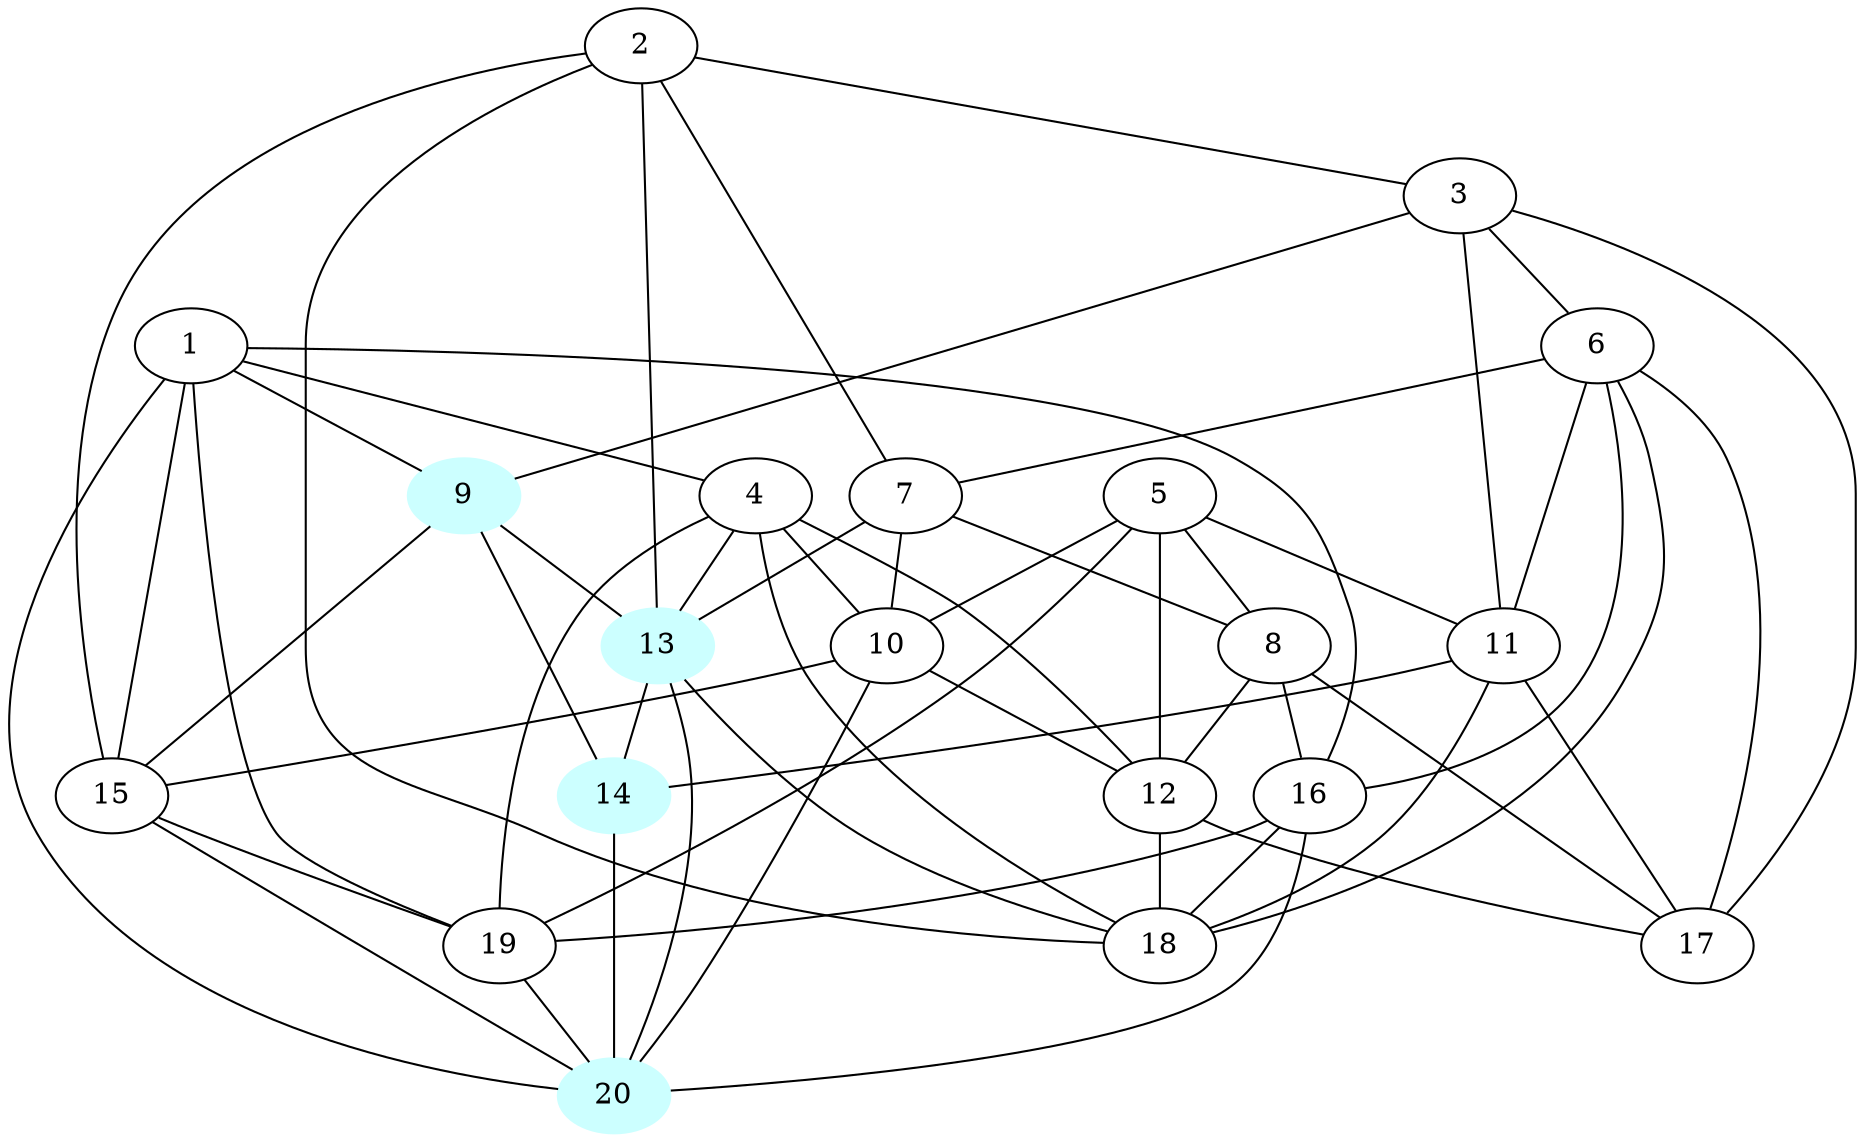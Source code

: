 graph G {
    9 [style=filled, color="#CCFFFF"];
    13 [style=filled, color="#CCFFFF"];
    14 [style=filled, color="#CCFFFF"];
    20 [style=filled, color="#CCFFFF"];
    1 -- 4 [len= 2]
    1 -- 9 [len= 2]
    1 -- 15 [len= 2]
    1 -- 16 [len= 2]
    1 -- 19 [len= 2]
    1 -- 20 [len= 2]
    2 -- 3 [len= 2]
    2 -- 7 [len= 2]
    2 -- 13 [len= 2]
    2 -- 15 [len= 2]
    2 -- 18 [len= 2]
    3 -- 6 [len= 2]
    3 -- 9 [len= 2]
    3 -- 11 [len= 2]
    3 -- 17 [len= 2]
    4 -- 10 [len= 2]
    4 -- 12 [len= 2]
    4 -- 13 [len= 2]
    4 -- 18 [len= 2]
    4 -- 19 [len= 2]
    5 -- 8 [len= 2]
    5 -- 10 [len= 2]
    5 -- 11 [len= 2]
    5 -- 12 [len= 2]
    5 -- 19 [len= 2]
    6 -- 7 [len= 2]
    6 -- 11 [len= 2]
    6 -- 16 [len= 2]
    6 -- 17 [len= 2]
    6 -- 18 [len= 2]
    7 -- 8 [len= 2]
    7 -- 10 [len= 2]
    7 -- 13 [len= 2]
    8 -- 12 [len= 2]
    8 -- 16 [len= 2]
    8 -- 17 [len= 2]
    9 -- 13 [len= 2]
    9 -- 14 [len= 2]
    9 -- 15 [len= 2]
    10 -- 12 [len= 2]
    10 -- 15 [len= 2]
    10 -- 20 [len= 2]
    11 -- 14 [len= 2]
    11 -- 17 [len= 2]
    11 -- 18 [len= 2]
    12 -- 17 [len= 2]
    12 -- 18 [len= 2]
    13 -- 14 [len= 2]
    13 -- 18 [len= 2]
    13 -- 20 [len= 2]
    14 -- 20 [len= 2]
    15 -- 19 [len= 2]
    15 -- 20 [len= 2]
    16 -- 18 [len= 2]
    16 -- 19 [len= 2]
    16 -- 20 [len= 2]
    19 -- 20 [len= 2]
}
